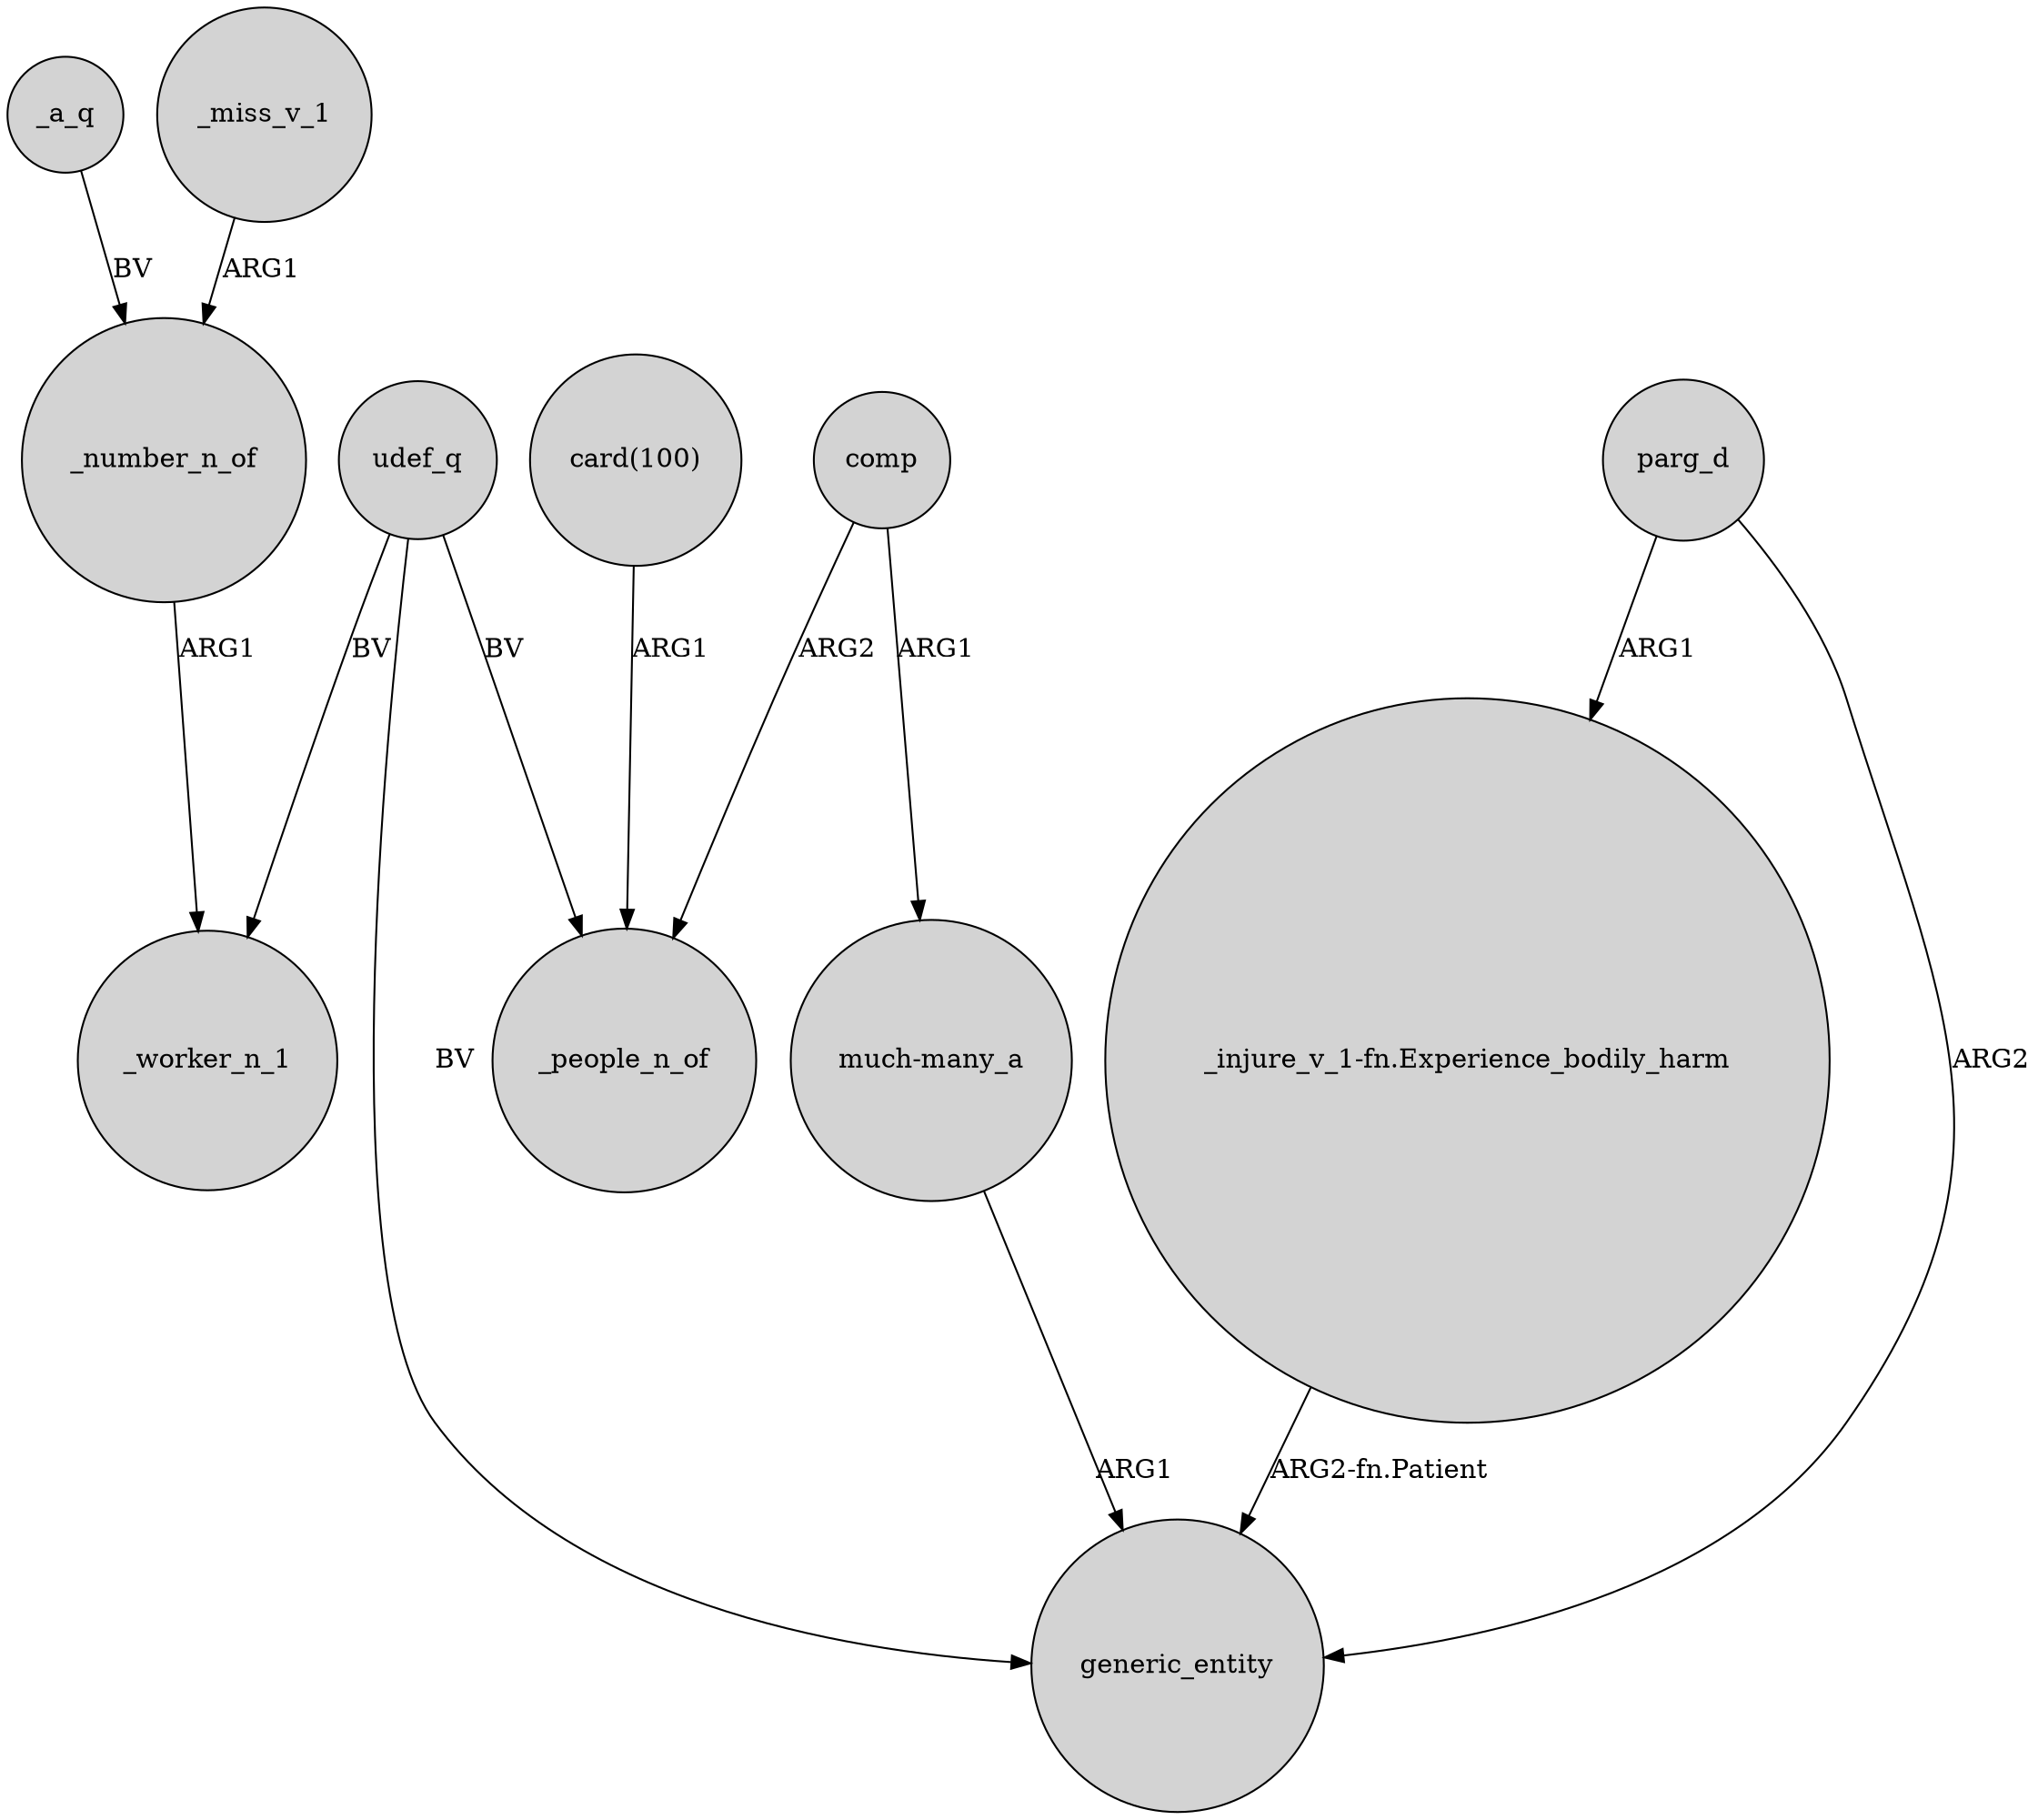 digraph {
	node [shape=circle style=filled]
	_number_n_of -> _worker_n_1 [label=ARG1]
	comp -> "much-many_a" [label=ARG1]
	udef_q -> generic_entity [label=BV]
	_a_q -> _number_n_of [label=BV]
	parg_d -> "_injure_v_1-fn.Experience_bodily_harm" [label=ARG1]
	_miss_v_1 -> _number_n_of [label=ARG1]
	"much-many_a" -> generic_entity [label=ARG1]
	comp -> _people_n_of [label=ARG2]
	"_injure_v_1-fn.Experience_bodily_harm" -> generic_entity [label="ARG2-fn.Patient"]
	parg_d -> generic_entity [label=ARG2]
	"card(100)" -> _people_n_of [label=ARG1]
	udef_q -> _worker_n_1 [label=BV]
	udef_q -> _people_n_of [label=BV]
}
